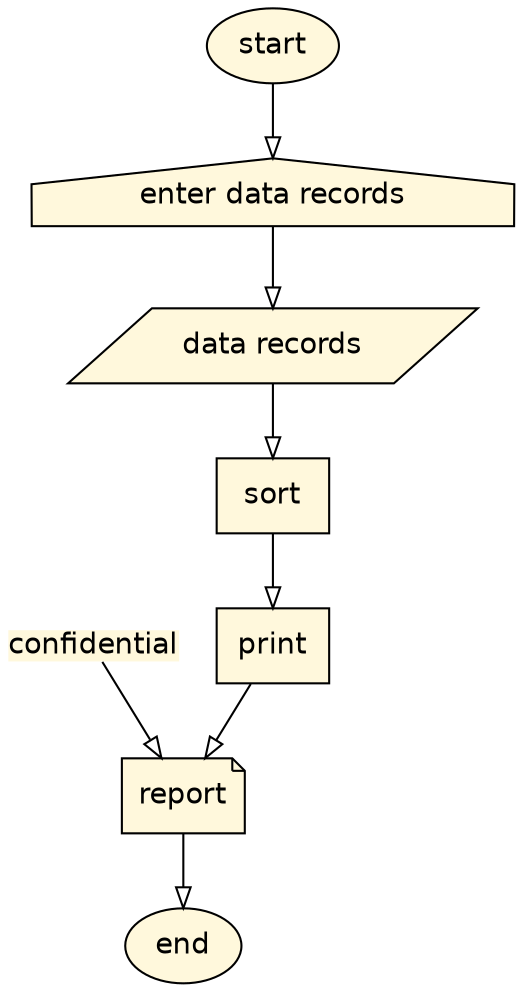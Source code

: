 digraph {
"ab9cbf50-8515-4e8a-9c8e-1bb2232dcf15" [label="enter data records", shape=house, style=filled, fillcolor=cornsilk, fontname=Helvetica];
"ab9cbf50-8515-4e8a-9c8e-1bb2232dcf15" -> "b73b6d2d-1e4c-41b2-993b-2e8415198351" [taillabel="", arrowhead=onormal, fontname=Helvetica];
"ffa93a4d-f1e7-47d8-9d9a-0c72944b12c4" [label="sort", shape=box, style=filled, fillcolor=cornsilk, fontname=Helvetica];
"ffa93a4d-f1e7-47d8-9d9a-0c72944b12c4" -> "7a177e05-8983-402f-a3cb-4d6a911cfd76" [taillabel="", arrowhead=onormal, fontname=Helvetica];
"1f37d126-38bd-481b-8e88-565d56faa7c5" [label="confidential", shape=plain, style=filled, fillcolor=cornsilk, fontname=Helvetica];
"1f37d126-38bd-481b-8e88-565d56faa7c5" -> "06e628de-0b86-48ed-8a28-e075103f449d" [taillabel="", arrowhead=onormal, fontname=Helvetica];
"b73b6d2d-1e4c-41b2-993b-2e8415198351" [label="data records", shape=parallelogram, style=filled, fillcolor=cornsilk, fontname=Helvetica];
"b73b6d2d-1e4c-41b2-993b-2e8415198351" -> "ffa93a4d-f1e7-47d8-9d9a-0c72944b12c4" [taillabel="", arrowhead=onormal, fontname=Helvetica];
"7a177e05-8983-402f-a3cb-4d6a911cfd76" [label="print", shape=box, style=filled, fillcolor=cornsilk, fontname=Helvetica];
"7a177e05-8983-402f-a3cb-4d6a911cfd76" -> "06e628de-0b86-48ed-8a28-e075103f449d" [taillabel="", arrowhead=onormal, fontname=Helvetica];
"06e628de-0b86-48ed-8a28-e075103f449d" [label="report", shape=note, style=filled, fillcolor=cornsilk, fontname=Helvetica];
"06e628de-0b86-48ed-8a28-e075103f449d" -> "52b7bb39-580d-4d0a-ac1d-da1178cb3e8f" [taillabel="", arrowhead=onormal, fontname=Helvetica];
"144a66c0-c9c3-4932-90d3-180cef1b164f" [label="start", shape=ellipse, style=filled, fillcolor=cornsilk, fontname=Helvetica];
"144a66c0-c9c3-4932-90d3-180cef1b164f" -> "ab9cbf50-8515-4e8a-9c8e-1bb2232dcf15" [taillabel="", arrowhead=onormal, fontname=Helvetica];
"52b7bb39-580d-4d0a-ac1d-da1178cb3e8f" [label="end", shape=ellipse, style=filled, fillcolor=cornsilk, fontname=Helvetica];
}
